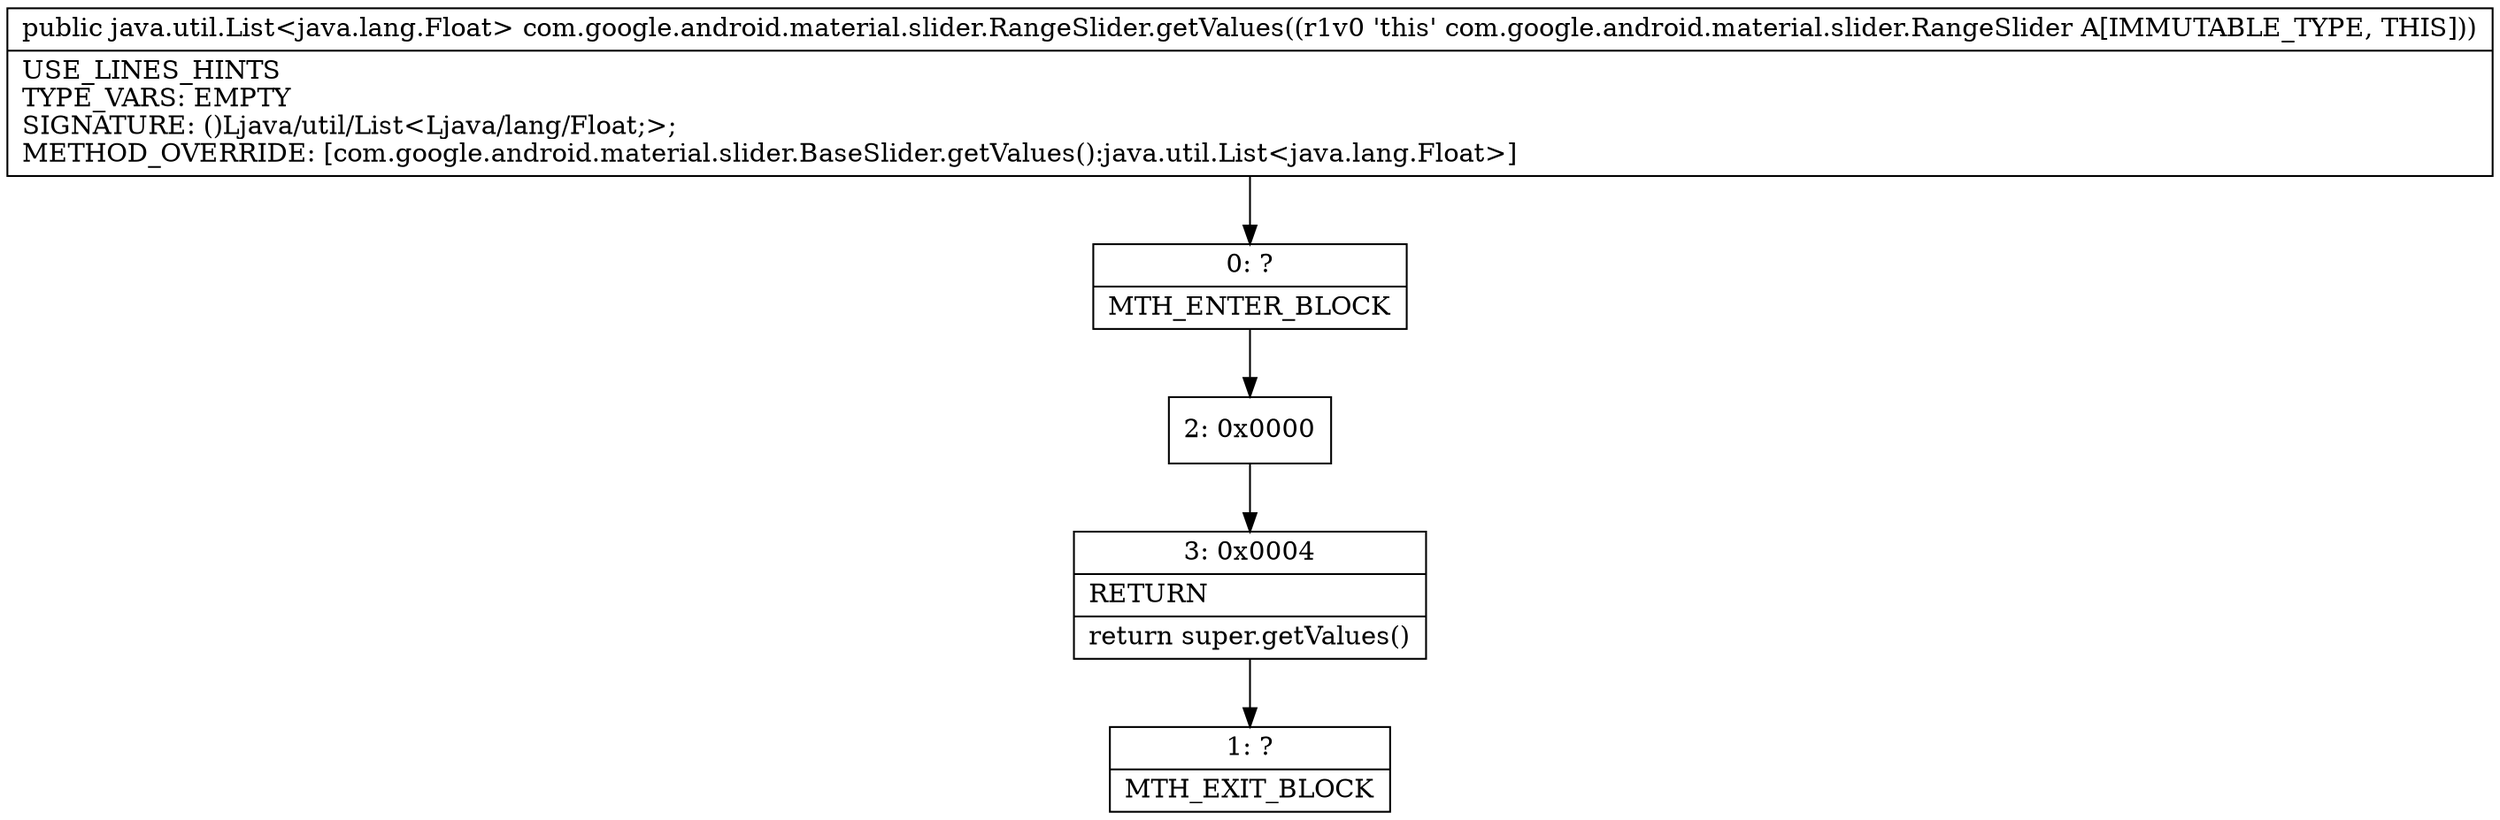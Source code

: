 digraph "CFG forcom.google.android.material.slider.RangeSlider.getValues()Ljava\/util\/List;" {
Node_0 [shape=record,label="{0\:\ ?|MTH_ENTER_BLOCK\l}"];
Node_2 [shape=record,label="{2\:\ 0x0000}"];
Node_3 [shape=record,label="{3\:\ 0x0004|RETURN\l|return super.getValues()\l}"];
Node_1 [shape=record,label="{1\:\ ?|MTH_EXIT_BLOCK\l}"];
MethodNode[shape=record,label="{public java.util.List\<java.lang.Float\> com.google.android.material.slider.RangeSlider.getValues((r1v0 'this' com.google.android.material.slider.RangeSlider A[IMMUTABLE_TYPE, THIS]))  | USE_LINES_HINTS\lTYPE_VARS: EMPTY\lSIGNATURE: ()Ljava\/util\/List\<Ljava\/lang\/Float;\>;\lMETHOD_OVERRIDE: [com.google.android.material.slider.BaseSlider.getValues():java.util.List\<java.lang.Float\>]\l}"];
MethodNode -> Node_0;Node_0 -> Node_2;
Node_2 -> Node_3;
Node_3 -> Node_1;
}

